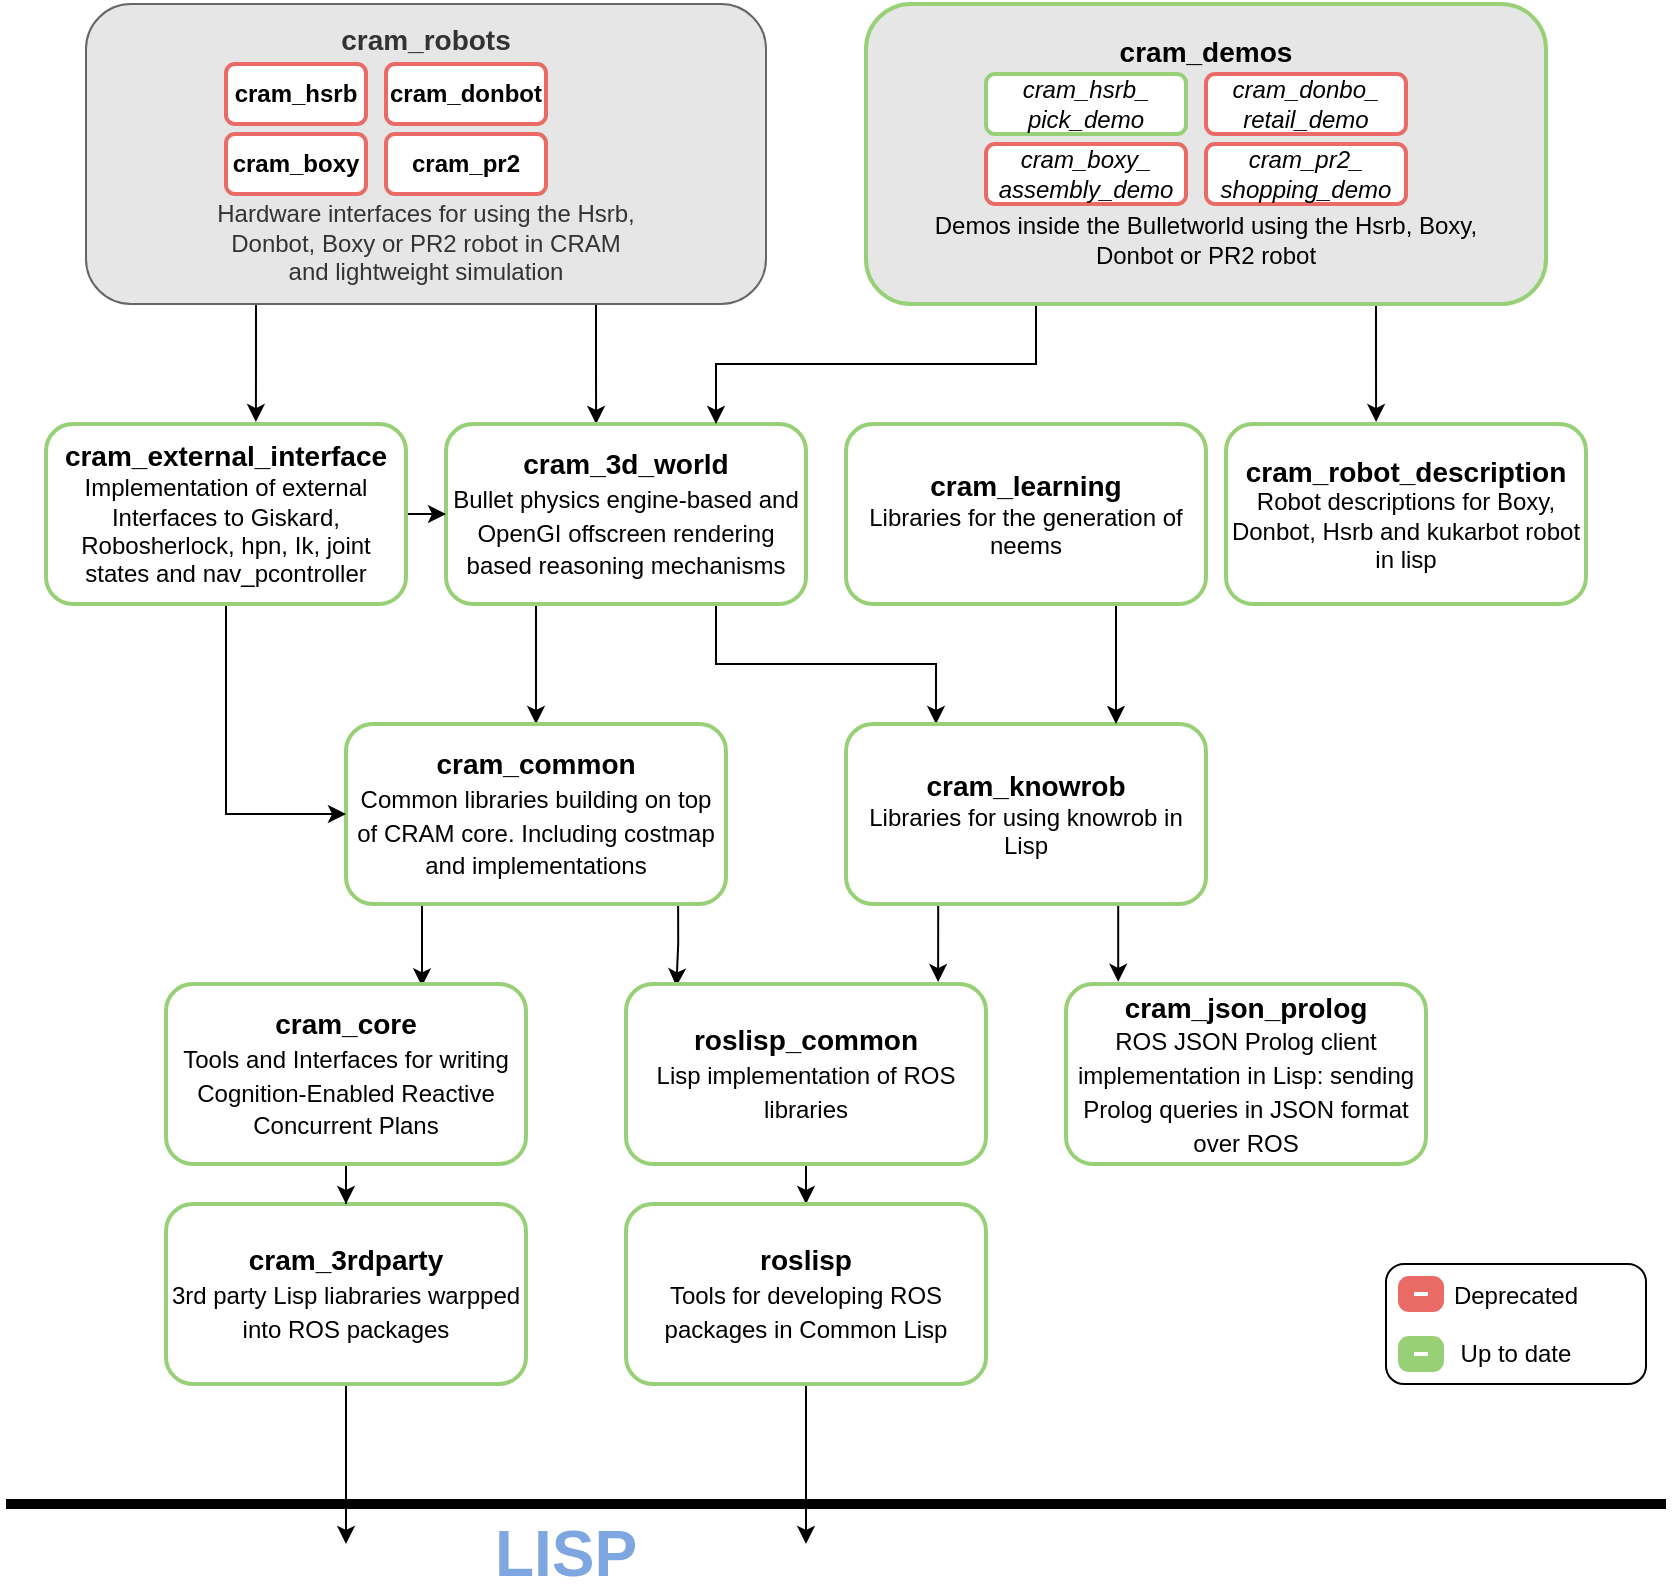 <mxfile version="15.9.4" type="device"><diagram id="lVpLlkvz9zsa1w9k5q6O" name="Page-1"><mxGraphModel dx="2182" dy="793" grid="1" gridSize="10" guides="1" tooltips="1" connect="1" arrows="1" fold="1" page="1" pageScale="1" pageWidth="827" pageHeight="1169" math="0" shadow="0"><root><mxCell id="0"/><mxCell id="1" parent="0"/><mxCell id="AHGgQonLxtVgqdPonRCP-21" style="edgeStyle=orthogonalEdgeStyle;rounded=0;orthogonalLoop=1;jettySize=auto;html=1;exitX=0.25;exitY=1;exitDx=0;exitDy=0;entryX=0.583;entryY=-0.011;entryDx=0;entryDy=0;entryPerimeter=0;fontSize=21;" edge="1" parent="1" source="r0_dFaAwz4XclrpEDYkl-32" target="Utzpfe6hWnRqXvEwqwLl-9"><mxGeometry relative="1" as="geometry"/></mxCell><mxCell id="AHGgQonLxtVgqdPonRCP-22" style="edgeStyle=orthogonalEdgeStyle;rounded=0;orthogonalLoop=1;jettySize=auto;html=1;exitX=0.75;exitY=1;exitDx=0;exitDy=0;entryX=0.417;entryY=0;entryDx=0;entryDy=0;entryPerimeter=0;fontSize=21;" edge="1" parent="1" source="r0_dFaAwz4XclrpEDYkl-32" target="Utzpfe6hWnRqXvEwqwLl-1"><mxGeometry relative="1" as="geometry"/></mxCell><mxCell id="r0_dFaAwz4XclrpEDYkl-32" value="&lt;div&gt;&lt;font style=&quot;font-size: 14px&quot;&gt;&lt;b&gt;cram_robots&lt;/b&gt;&lt;/font&gt;&lt;br&gt;&lt;/div&gt;&lt;div&gt;&lt;br&gt;&lt;/div&gt;&lt;div&gt;&lt;br&gt;&lt;/div&gt;&lt;div&gt;&lt;br&gt;&lt;/div&gt;&lt;div&gt;&lt;br&gt;&lt;/div&gt;&lt;div&gt;&lt;br&gt;&lt;/div&gt;&lt;div&gt;Hardware interfaces for using the Hsrb,&lt;br&gt;Donbot, Boxy or PR2 robot in CRAM&lt;br&gt;and lightweight simulation&lt;br&gt;&lt;/div&gt;" style="rounded=1;whiteSpace=wrap;html=1;fillColor=#E6E6E6;fontColor=#333333;strokeColor=#666666;" parent="1" vertex="1"><mxGeometry x="40" y="10" width="340" height="150" as="geometry"/></mxCell><mxCell id="AHGgQonLxtVgqdPonRCP-19" style="edgeStyle=orthogonalEdgeStyle;rounded=0;orthogonalLoop=1;jettySize=auto;html=1;exitX=0.75;exitY=1;exitDx=0;exitDy=0;entryX=0.25;entryY=0;entryDx=0;entryDy=0;fontSize=21;" edge="1" parent="1" source="Utzpfe6hWnRqXvEwqwLl-1" target="Utzpfe6hWnRqXvEwqwLl-13"><mxGeometry relative="1" as="geometry"/></mxCell><mxCell id="AHGgQonLxtVgqdPonRCP-30" style="edgeStyle=orthogonalEdgeStyle;rounded=0;orthogonalLoop=1;jettySize=auto;html=1;exitX=0.25;exitY=1;exitDx=0;exitDy=0;entryX=0.5;entryY=0;entryDx=0;entryDy=0;fontSize=21;" edge="1" parent="1" source="Utzpfe6hWnRqXvEwqwLl-1" target="Utzpfe6hWnRqXvEwqwLl-4"><mxGeometry relative="1" as="geometry"/></mxCell><mxCell id="Utzpfe6hWnRqXvEwqwLl-1" value="&lt;div&gt;&lt;font style=&quot;font-size: 14px&quot;&gt;&lt;b&gt;cram_3d_world&lt;/b&gt;&lt;/font&gt;&lt;/div&gt;&lt;div&gt;&lt;font style=&quot;font-size: 14px&quot;&gt;&lt;font style=&quot;font-size: 12px&quot;&gt;Bullet physics engine-based and OpenGI offscreen rendering based reasoning mechanisms&lt;/font&gt;&lt;b&gt;&lt;br&gt;&lt;/b&gt;&lt;/font&gt;&lt;/div&gt;" style="rounded=1;whiteSpace=wrap;html=1;strokeColor=#97D077;strokeWidth=2;" parent="1" vertex="1"><mxGeometry x="220" y="220" width="180" height="90" as="geometry"/></mxCell><mxCell id="AHGgQonLxtVgqdPonRCP-40" style="edgeStyle=orthogonalEdgeStyle;rounded=0;orthogonalLoop=1;jettySize=auto;html=1;exitX=0.5;exitY=1;exitDx=0;exitDy=0;fontSize=21;" edge="1" parent="1" source="Utzpfe6hWnRqXvEwqwLl-2"><mxGeometry relative="1" as="geometry"><mxPoint x="170" y="780" as="targetPoint"/></mxGeometry></mxCell><mxCell id="Utzpfe6hWnRqXvEwqwLl-2" value="&lt;div&gt;&lt;font style=&quot;font-size: 14px&quot;&gt;&lt;b&gt;cram_3rdparty&lt;/b&gt;&lt;/font&gt;&lt;/div&gt;&lt;div&gt;&lt;font style=&quot;font-size: 14px&quot;&gt;&lt;font style=&quot;font-size: 12px&quot;&gt;3rd party Lisp liabraries warpped into ROS packages&lt;/font&gt;&lt;b&gt;&lt;br&gt;&lt;/b&gt;&lt;/font&gt;&lt;/div&gt;" style="rounded=1;whiteSpace=wrap;html=1;strokeColor=#97D077;strokeWidth=2;" parent="1" vertex="1"><mxGeometry x="80" y="610" width="180" height="90" as="geometry"/></mxCell><mxCell id="Utzpfe6hWnRqXvEwqwLl-3" value="&lt;b&gt;cram_boxy&lt;/b&gt;" style="rounded=1;whiteSpace=wrap;html=1;strokeColor=#EA6B66;strokeWidth=2;" parent="1" vertex="1"><mxGeometry x="110" y="75" width="70" height="30" as="geometry"/></mxCell><mxCell id="AHGgQonLxtVgqdPonRCP-29" style="edgeStyle=orthogonalEdgeStyle;rounded=0;orthogonalLoop=1;jettySize=auto;html=1;exitX=0.874;exitY=1;exitDx=0;exitDy=0;entryX=0.14;entryY=0.013;entryDx=0;entryDy=0;entryPerimeter=0;fontSize=21;exitPerimeter=0;" edge="1" parent="1" source="Utzpfe6hWnRqXvEwqwLl-4" target="r0_dFaAwz4XclrpEDYkl-25"><mxGeometry relative="1" as="geometry"/></mxCell><mxCell id="AHGgQonLxtVgqdPonRCP-32" style="edgeStyle=orthogonalEdgeStyle;rounded=0;orthogonalLoop=1;jettySize=auto;html=1;exitX=0.2;exitY=0.989;exitDx=0;exitDy=0;entryX=0.711;entryY=0.013;entryDx=0;entryDy=0;entryPerimeter=0;fontSize=21;exitPerimeter=0;" edge="1" parent="1" source="Utzpfe6hWnRqXvEwqwLl-4" target="Utzpfe6hWnRqXvEwqwLl-5"><mxGeometry relative="1" as="geometry"/></mxCell><mxCell id="Utzpfe6hWnRqXvEwqwLl-4" value="&lt;div&gt;&lt;font style=&quot;font-size: 14px&quot;&gt;&lt;b&gt;cram_common&lt;/b&gt;&lt;/font&gt;&lt;/div&gt;&lt;div&gt;&lt;font style=&quot;font-size: 14px&quot;&gt;&lt;font style=&quot;font-size: 12px&quot;&gt;Common libraries building on top of CRAM core. Including costmap and implementations&lt;/font&gt;&lt;b&gt;&lt;br&gt;&lt;/b&gt;&lt;/font&gt;&lt;/div&gt;" style="rounded=1;whiteSpace=wrap;html=1;strokeColor=#97D077;strokeWidth=2;" parent="1" vertex="1"><mxGeometry x="170" y="370" width="190" height="90" as="geometry"/></mxCell><mxCell id="r0_dFaAwz4XclrpEDYkl-6" style="edgeStyle=orthogonalEdgeStyle;rounded=0;orthogonalLoop=1;jettySize=auto;html=1;exitX=0.5;exitY=1;exitDx=0;exitDy=0;" parent="1" source="Utzpfe6hWnRqXvEwqwLl-5" target="Utzpfe6hWnRqXvEwqwLl-2" edge="1"><mxGeometry relative="1" as="geometry"/></mxCell><mxCell id="Utzpfe6hWnRqXvEwqwLl-5" value="&lt;div&gt;&lt;font style=&quot;font-size: 14px&quot;&gt;&lt;b&gt;cram_core&lt;/b&gt;&lt;/font&gt;&lt;/div&gt;&lt;div&gt;&lt;font style=&quot;font-size: 14px&quot;&gt;&lt;font style=&quot;font-size: 12px&quot;&gt;Tools and Interfaces for writing Cognition-Enabled Reactive Concurrent Plans&lt;/font&gt;&lt;b&gt;&lt;br&gt;&lt;/b&gt;&lt;/font&gt;&lt;/div&gt;" style="rounded=1;whiteSpace=wrap;html=1;strokeWidth=2;strokeColor=#97D077;" parent="1" vertex="1"><mxGeometry x="80" y="500" width="180" height="90" as="geometry"/></mxCell><mxCell id="AHGgQonLxtVgqdPonRCP-35" style="edgeStyle=orthogonalEdgeStyle;rounded=0;orthogonalLoop=1;jettySize=auto;html=1;exitX=0.25;exitY=1;exitDx=0;exitDy=0;entryX=0.75;entryY=0;entryDx=0;entryDy=0;fontSize=21;" edge="1" parent="1" source="Utzpfe6hWnRqXvEwqwLl-6" target="Utzpfe6hWnRqXvEwqwLl-1"><mxGeometry relative="1" as="geometry"/></mxCell><mxCell id="AHGgQonLxtVgqdPonRCP-37" style="edgeStyle=orthogonalEdgeStyle;rounded=0;orthogonalLoop=1;jettySize=auto;html=1;exitX=0.75;exitY=1;exitDx=0;exitDy=0;entryX=0.417;entryY=-0.011;entryDx=0;entryDy=0;entryPerimeter=0;fontSize=21;" edge="1" parent="1" source="Utzpfe6hWnRqXvEwqwLl-6" target="Utzpfe6hWnRqXvEwqwLl-16"><mxGeometry relative="1" as="geometry"/></mxCell><mxCell id="Utzpfe6hWnRqXvEwqwLl-6" value="&lt;div&gt;&lt;font style=&quot;font-size: 14px&quot;&gt;&lt;b&gt;&lt;br&gt;&lt;/b&gt;&lt;/font&gt;&lt;/div&gt;&lt;div&gt;&lt;font style=&quot;font-size: 14px&quot;&gt;&lt;b&gt;cram_demos&lt;br&gt;&lt;/b&gt;&lt;/font&gt;&lt;/div&gt;&lt;div&gt;&lt;font style=&quot;font-size: 12px&quot;&gt;&lt;br&gt;&lt;/font&gt;&lt;/div&gt;&lt;div&gt;&lt;font style=&quot;font-size: 12px&quot;&gt;&lt;br&gt;&lt;/font&gt;&lt;/div&gt;&lt;div&gt;&lt;font style=&quot;font-size: 12px&quot;&gt;&lt;br&gt;&lt;/font&gt;&lt;/div&gt;&lt;div&gt;&lt;font style=&quot;font-size: 12px&quot;&gt;&lt;br&gt;&lt;/font&gt;&lt;/div&gt;&lt;div&gt;&lt;font style=&quot;font-size: 12px&quot;&gt;&lt;br&gt;&lt;/font&gt;&lt;/div&gt;&lt;div&gt;&lt;font style=&quot;font-size: 12px&quot;&gt;Demos inside the Bulletworld using the Hsrb, Boxy, &lt;br&gt;&lt;/font&gt;&lt;/div&gt;&lt;div&gt;&lt;font style=&quot;font-size: 12px&quot;&gt;Donbot or PR2 robot&lt;br&gt;&lt;/font&gt;&lt;/div&gt;&lt;div&gt;&lt;font size=&quot;3&quot;&gt;&lt;br&gt;&lt;/font&gt;&lt;/div&gt;" style="rounded=1;whiteSpace=wrap;html=1;strokeColor=#97D077;strokeWidth=2;fillColor=#E6E6E6;" parent="1" vertex="1"><mxGeometry x="430" y="10" width="340" height="150" as="geometry"/></mxCell><mxCell id="Utzpfe6hWnRqXvEwqwLl-7" value="&lt;b&gt;cram_donbot&lt;/b&gt;" style="rounded=1;whiteSpace=wrap;html=1;strokeColor=#EA6B66;strokeWidth=2;" parent="1" vertex="1"><mxGeometry x="190" y="40" width="80" height="30" as="geometry"/></mxCell><mxCell id="r0_dFaAwz4XclrpEDYkl-35" style="edgeStyle=orthogonalEdgeStyle;rounded=0;orthogonalLoop=1;jettySize=auto;html=1;exitX=0.5;exitY=1;exitDx=0;exitDy=0;entryX=0;entryY=0.5;entryDx=0;entryDy=0;" parent="1" source="Utzpfe6hWnRqXvEwqwLl-9" target="Utzpfe6hWnRqXvEwqwLl-4" edge="1"><mxGeometry relative="1" as="geometry"/></mxCell><mxCell id="AHGgQonLxtVgqdPonRCP-9" style="edgeStyle=orthogonalEdgeStyle;rounded=0;orthogonalLoop=1;jettySize=auto;html=1;exitX=1;exitY=0.5;exitDx=0;exitDy=0;fontSize=12;entryX=0;entryY=0.5;entryDx=0;entryDy=0;" edge="1" parent="1" source="Utzpfe6hWnRqXvEwqwLl-9" target="Utzpfe6hWnRqXvEwqwLl-1"><mxGeometry relative="1" as="geometry"><mxPoint x="210" y="270" as="targetPoint"/></mxGeometry></mxCell><mxCell id="Utzpfe6hWnRqXvEwqwLl-9" value="&lt;div&gt;&lt;font style=&quot;font-size: 14px&quot;&gt;&lt;b&gt;cram_external_interface&lt;/b&gt;&lt;/font&gt;&lt;/div&gt;&lt;div&gt;&lt;font style=&quot;font-size: 12px&quot;&gt;&lt;font style=&quot;font-size: 12px&quot;&gt;Implementation of external Interfaces to Giskard, Robosherlock, hpn, Ik, joint states and nav_pcontroller &lt;/font&gt;&lt;b&gt;&lt;br&gt;&lt;/b&gt;&lt;/font&gt;&lt;/div&gt;" style="rounded=1;whiteSpace=wrap;html=1;strokeColor=#97D077;strokeWidth=2;" parent="1" vertex="1"><mxGeometry x="20" y="220" width="180" height="90" as="geometry"/></mxCell><mxCell id="Utzpfe6hWnRqXvEwqwLl-11" value="&lt;b&gt;cram_hsrb&lt;/b&gt;" style="rounded=1;whiteSpace=wrap;html=1;strokeColor=#EA6B66;strokeWidth=2;" parent="1" vertex="1"><mxGeometry x="110" y="40" width="70" height="30" as="geometry"/></mxCell><mxCell id="Utzpfe6hWnRqXvEwqwLl-12" value="&lt;div&gt;&lt;font style=&quot;font-size: 14px&quot;&gt;&lt;b&gt;cram_json_prolog&lt;/b&gt;&lt;/font&gt;&lt;/div&gt;&lt;div&gt;&lt;font style=&quot;font-size: 14px&quot;&gt;&lt;font style=&quot;font-size: 12px&quot;&gt;ROS JSON Prolog client implementation in Lisp: sending Prolog queries in JSON format over ROS&lt;/font&gt;&lt;b&gt;&lt;br&gt;&lt;/b&gt;&lt;/font&gt;&lt;/div&gt;" style="rounded=1;whiteSpace=wrap;html=1;strokeWidth=2;strokeColor=#97D077;" parent="1" vertex="1"><mxGeometry x="530" y="500" width="180" height="90" as="geometry"/></mxCell><mxCell id="AHGgQonLxtVgqdPonRCP-26" style="edgeStyle=orthogonalEdgeStyle;rounded=0;orthogonalLoop=1;jettySize=auto;html=1;exitX=0.75;exitY=1;exitDx=0;exitDy=0;entryX=0.145;entryY=-0.012;entryDx=0;entryDy=0;entryPerimeter=0;fontSize=21;" edge="1" parent="1" source="Utzpfe6hWnRqXvEwqwLl-13" target="Utzpfe6hWnRqXvEwqwLl-12"><mxGeometry relative="1" as="geometry"/></mxCell><mxCell id="AHGgQonLxtVgqdPonRCP-34" style="edgeStyle=orthogonalEdgeStyle;rounded=0;orthogonalLoop=1;jettySize=auto;html=1;exitX=0.25;exitY=1;exitDx=0;exitDy=0;entryX=0.867;entryY=-0.011;entryDx=0;entryDy=0;entryPerimeter=0;fontSize=21;" edge="1" parent="1" source="Utzpfe6hWnRqXvEwqwLl-13" target="r0_dFaAwz4XclrpEDYkl-25"><mxGeometry relative="1" as="geometry"/></mxCell><mxCell id="Utzpfe6hWnRqXvEwqwLl-13" value="&lt;div&gt;&lt;font style=&quot;font-size: 14px&quot;&gt;&lt;b&gt;cram_knowrob&lt;/b&gt;&lt;/font&gt;&lt;/div&gt;&lt;div&gt;&lt;font style=&quot;font-size: 12px&quot;&gt;Libraries for using knowrob in Lisp&lt;br&gt;&lt;/font&gt;&lt;/div&gt;" style="rounded=1;whiteSpace=wrap;html=1;strokeColor=#97D077;strokeWidth=2;" parent="1" vertex="1"><mxGeometry x="420" y="370" width="180" height="90" as="geometry"/></mxCell><mxCell id="AHGgQonLxtVgqdPonRCP-24" style="edgeStyle=orthogonalEdgeStyle;rounded=0;orthogonalLoop=1;jettySize=auto;html=1;exitX=0.75;exitY=1;exitDx=0;exitDy=0;fontSize=21;" edge="1" parent="1" source="Utzpfe6hWnRqXvEwqwLl-14"><mxGeometry relative="1" as="geometry"><mxPoint x="555" y="370" as="targetPoint"/></mxGeometry></mxCell><mxCell id="Utzpfe6hWnRqXvEwqwLl-14" value="&lt;div&gt;&lt;font style=&quot;font-size: 14px&quot;&gt;&lt;b&gt;cram_learning&lt;/b&gt;&lt;/font&gt;&lt;/div&gt;&lt;div&gt;&lt;font style=&quot;font-size: 12px&quot;&gt;Libraries for the generation of neems&lt;br&gt;&lt;/font&gt;&lt;/div&gt;" style="rounded=1;whiteSpace=wrap;html=1;strokeColor=#97D077;strokeWidth=2;" parent="1" vertex="1"><mxGeometry x="420" y="220" width="180" height="90" as="geometry"/></mxCell><mxCell id="Utzpfe6hWnRqXvEwqwLl-15" value="&lt;b&gt;cram_pr2&lt;/b&gt;" style="rounded=1;whiteSpace=wrap;html=1;strokeColor=#EA6B66;strokeWidth=2;" parent="1" vertex="1"><mxGeometry x="190" y="75" width="80" height="30" as="geometry"/></mxCell><mxCell id="Utzpfe6hWnRqXvEwqwLl-16" value="&lt;div&gt;&lt;font style=&quot;font-size: 14px&quot;&gt;&lt;b&gt;cram_robot_description&lt;/b&gt;&lt;/font&gt;&lt;/div&gt;&lt;div&gt;&lt;font style=&quot;font-size: 12px&quot;&gt;Robot descriptions for Boxy, Donbot, Hsrb and kukarbot robot in lisp&lt;b&gt;&lt;br&gt;&lt;/b&gt;&lt;/font&gt;&lt;/div&gt;" style="rounded=1;whiteSpace=wrap;html=1;strokeColor=#97D077;strokeWidth=2;" parent="1" vertex="1"><mxGeometry x="610" y="220" width="180" height="90" as="geometry"/></mxCell><mxCell id="r0_dFaAwz4XclrpEDYkl-42" style="edgeStyle=orthogonalEdgeStyle;rounded=0;orthogonalLoop=1;jettySize=auto;html=1;exitX=0.5;exitY=1;exitDx=0;exitDy=0;entryX=0.5;entryY=0;entryDx=0;entryDy=0;" parent="1" source="r0_dFaAwz4XclrpEDYkl-25" target="r0_dFaAwz4XclrpEDYkl-41" edge="1"><mxGeometry relative="1" as="geometry"/></mxCell><mxCell id="r0_dFaAwz4XclrpEDYkl-25" value="&lt;font style=&quot;font-size: 14px&quot;&gt;&lt;b&gt;roslisp_common&lt;br&gt;&lt;/b&gt;&lt;font style=&quot;font-size: 12px&quot;&gt;Lisp implementation of ROS libraries&lt;br&gt;&lt;/font&gt;&lt;/font&gt;" style="rounded=1;whiteSpace=wrap;html=1;strokeColor=#97D077;strokeWidth=2;" parent="1" vertex="1"><mxGeometry x="310" y="500" width="180" height="90" as="geometry"/></mxCell><mxCell id="AHGgQonLxtVgqdPonRCP-42" style="edgeStyle=orthogonalEdgeStyle;rounded=0;jumpSize=6;orthogonalLoop=1;jettySize=auto;html=1;exitX=0.5;exitY=1;exitDx=0;exitDy=0;fontSize=30;fontColor=#7EA6E0;startSize=0;endSize=6;strokeWidth=1;" edge="1" parent="1" source="r0_dFaAwz4XclrpEDYkl-41"><mxGeometry relative="1" as="geometry"><mxPoint x="400" y="780" as="targetPoint"/></mxGeometry></mxCell><mxCell id="r0_dFaAwz4XclrpEDYkl-41" value="&lt;div&gt;&lt;font style=&quot;font-size: 14px&quot;&gt;&lt;b&gt;roslisp&lt;/b&gt;&lt;/font&gt;&lt;/div&gt;&lt;div&gt;&lt;font style=&quot;font-size: 14px&quot;&gt;&lt;font style=&quot;font-size: 12px&quot;&gt;Tools for developing ROS packages in Common Lisp&lt;/font&gt;&lt;b&gt;&lt;br&gt;&lt;/b&gt;&lt;/font&gt;&lt;/div&gt;" style="rounded=1;whiteSpace=wrap;html=1;strokeColor=#97D077;strokeWidth=2;" parent="1" vertex="1"><mxGeometry x="310" y="610" width="180" height="90" as="geometry"/></mxCell><mxCell id="r0_dFaAwz4XclrpEDYkl-48" value="&lt;i&gt;cram_boxy_&lt;br&gt;assembly_demo&lt;/i&gt;" style="rounded=1;whiteSpace=wrap;html=1;fontColor=#000000;strokeColor=#EA6B66;strokeWidth=2;" parent="1" vertex="1"><mxGeometry x="490" y="80" width="100" height="30" as="geometry"/></mxCell><mxCell id="r0_dFaAwz4XclrpEDYkl-49" value="&lt;i&gt;cram_donbo_&lt;br&gt;retail_demo&lt;/i&gt;" style="rounded=1;whiteSpace=wrap;html=1;fontColor=#000000;strokeColor=#EA6B66;strokeWidth=2;" parent="1" vertex="1"><mxGeometry x="600" y="45" width="100" height="30" as="geometry"/></mxCell><mxCell id="r0_dFaAwz4XclrpEDYkl-50" value="&lt;i&gt;cram_hsrb_&lt;br&gt;pick_demo&lt;/i&gt;" style="rounded=1;whiteSpace=wrap;html=1;fontColor=#000000;strokeColor=#97D077;strokeWidth=2;" parent="1" vertex="1"><mxGeometry x="490" y="45" width="100" height="30" as="geometry"/></mxCell><mxCell id="r0_dFaAwz4XclrpEDYkl-53" value="&lt;i&gt;cram_pr2_&lt;br&gt;shopping_demo&lt;/i&gt;" style="rounded=1;whiteSpace=wrap;html=1;fontColor=#000000;strokeColor=#EA6B66;strokeWidth=2;" parent="1" vertex="1"><mxGeometry x="600" y="80" width="100" height="30" as="geometry"/></mxCell><mxCell id="AHGgQonLxtVgqdPonRCP-2" value="&lt;div&gt;Deprecated&lt;br&gt;&lt;/div&gt;&lt;div&gt;&lt;br&gt;&lt;/div&gt;&lt;div&gt;Up to date&lt;br&gt;&lt;/div&gt;" style="rounded=1;whiteSpace=wrap;html=1;fontSize=12;" vertex="1" parent="1"><mxGeometry x="690" y="640" width="130" height="60" as="geometry"/></mxCell><mxCell id="AHGgQonLxtVgqdPonRCP-3" value="" style="rounded=1;whiteSpace=wrap;html=1;fontSize=12;strokeColor=#EA6B66;strokeWidth=8;" vertex="1" parent="1"><mxGeometry x="700" y="650" width="15" height="10" as="geometry"/></mxCell><mxCell id="AHGgQonLxtVgqdPonRCP-4" value="" style="rounded=1;whiteSpace=wrap;html=1;fontSize=12;strokeColor=#97D077;strokeWidth=8;" vertex="1" parent="1"><mxGeometry x="700" y="680" width="15" height="10" as="geometry"/></mxCell><mxCell id="AHGgQonLxtVgqdPonRCP-38" value="" style="endArrow=none;html=1;rounded=0;fontSize=21;endSize=0;strokeWidth=5;startSize=0;jumpSize=6;" edge="1" parent="1"><mxGeometry width="50" height="50" relative="1" as="geometry"><mxPoint y="760" as="sourcePoint"/><mxPoint x="830" y="760" as="targetPoint"/></mxGeometry></mxCell><mxCell id="AHGgQonLxtVgqdPonRCP-46" value="&lt;div style=&quot;font-size: 32px&quot;&gt;&lt;b&gt;&lt;font style=&quot;font-size: 32px&quot;&gt;LISP&lt;/font&gt;&lt;/b&gt;&lt;/div&gt;" style="text;html=1;strokeColor=none;fillColor=none;align=center;verticalAlign=middle;whiteSpace=wrap;rounded=0;labelBackgroundColor=#FFFFFF;fontSize=30;fontColor=#7EA6E0;" vertex="1" parent="1"><mxGeometry x="250" y="770" width="60" height="30" as="geometry"/></mxCell></root></mxGraphModel></diagram></mxfile>